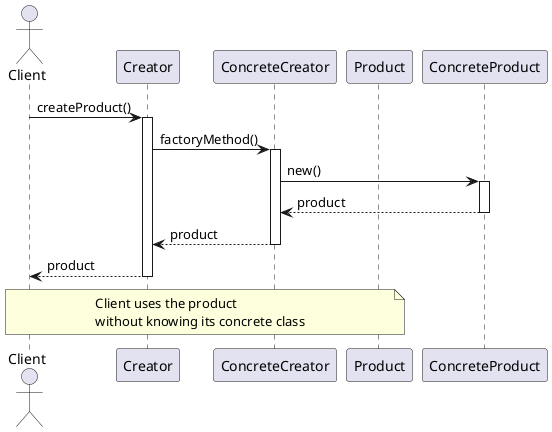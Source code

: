 @startuml FactoryMethodPatternSequenceDiagram

actor Client
participant "Creator" as Creator
participant "ConcreteCreator" as ConcreteCreator
participant "Product" as Product
participant "ConcreteProduct" as ConcreteProduct

Client -> Creator : createProduct()
activate Creator

Creator -> ConcreteCreator : factoryMethod()
activate ConcreteCreator

ConcreteCreator -> ConcreteProduct : new()
activate ConcreteProduct

ConcreteProduct --> ConcreteCreator : product
deactivate ConcreteProduct

ConcreteCreator --> Creator : product
deactivate ConcreteCreator

Creator --> Client : product
deactivate Creator

note over Client, Product : Client uses the product\nwithout knowing its concrete class

@enduml
